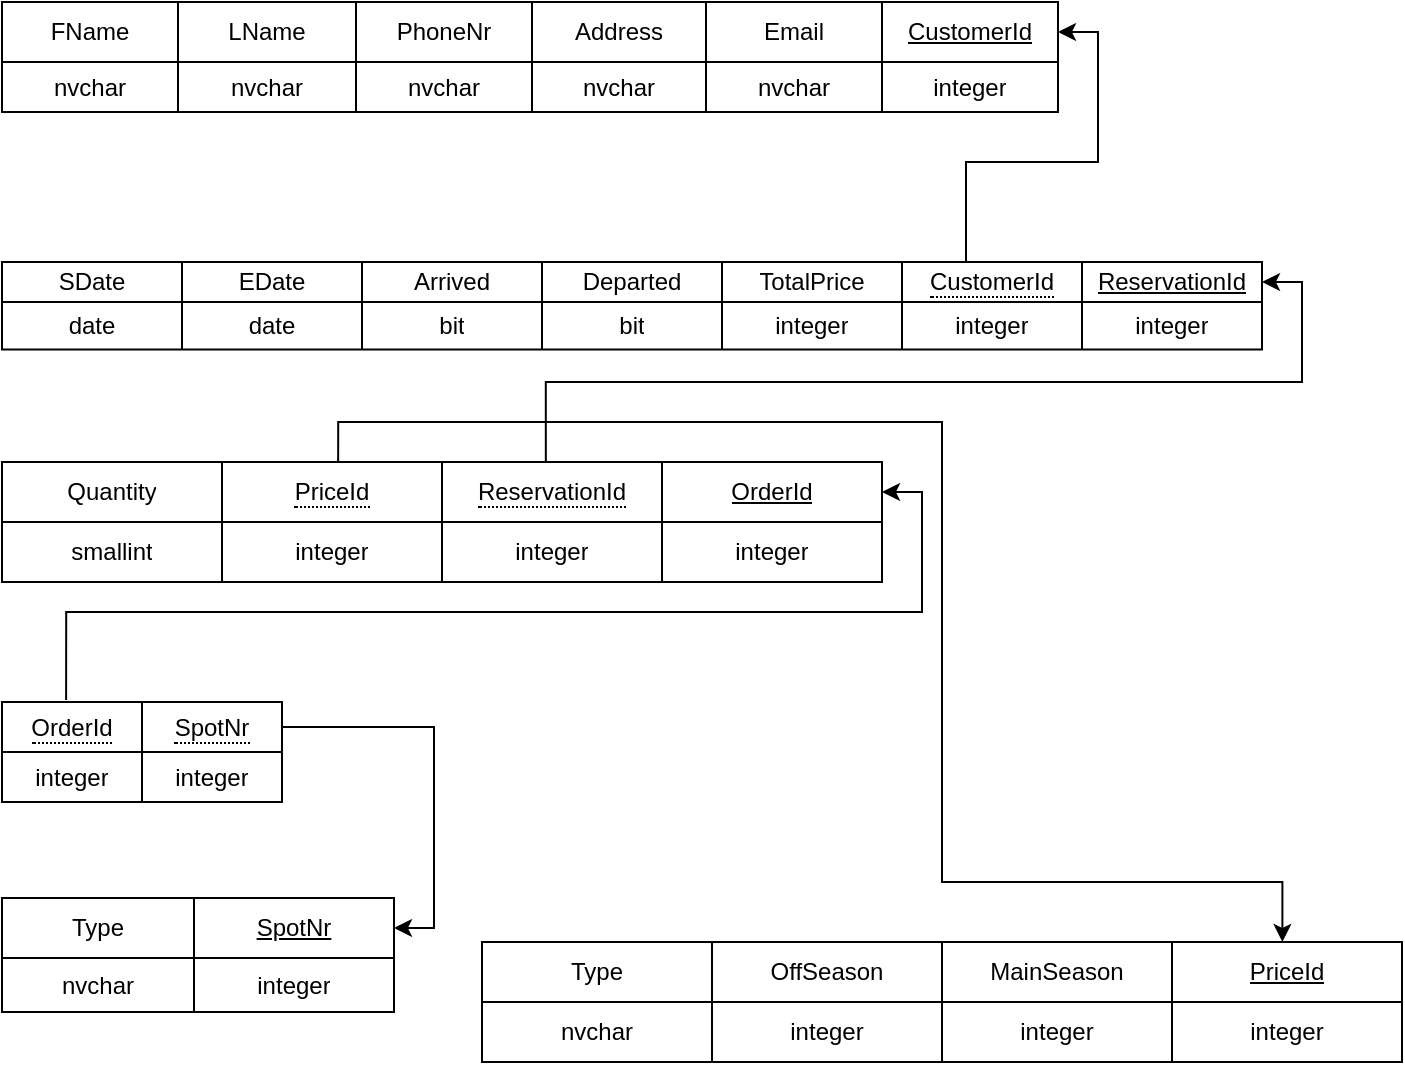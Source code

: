 <mxfile version="15.3.8" type="device"><diagram id="tQJHUnWnZHZ0aZ3PGCRK" name="Page-1"><mxGraphModel dx="1422" dy="845" grid="0" gridSize="10" guides="1" tooltips="1" connect="1" arrows="1" fold="1" page="1" pageScale="1" pageWidth="827" pageHeight="1169" math="0" shadow="0"><root><mxCell id="0"/><mxCell id="1" parent="0"/><mxCell id="6qrHct2rIWOiaFqvZe8y-100" style="edgeStyle=orthogonalEdgeStyle;rounded=0;orthogonalLoop=1;jettySize=auto;html=1;entryX=0.702;entryY=0.05;entryDx=0;entryDy=0;entryPerimeter=0;exitX=1;exitY=0.5;exitDx=0;exitDy=0;startArrow=classic;startFill=1;endArrow=none;endFill=0;" parent="1" source="6qrHct2rIWOiaFqvZe8y-22" target="6qrHct2rIWOiaFqvZe8y-37" edge="1"><mxGeometry relative="1" as="geometry"><Array as="points"><mxPoint x="658" y="95"/><mxPoint x="658" y="160"/><mxPoint x="592" y="160"/><mxPoint x="592" y="211"/></Array></mxGeometry></mxCell><mxCell id="6qrHct2rIWOiaFqvZe8y-21" value="" style="shape=table;startSize=0;container=1;collapsible=0;childLayout=tableLayout;" parent="1" vertex="1"><mxGeometry x="110" y="80" width="528" height="55" as="geometry"/></mxCell><mxCell id="6qrHct2rIWOiaFqvZe8y-22" value="" style="shape=partialRectangle;collapsible=0;dropTarget=0;pointerEvents=0;fillColor=none;top=0;left=0;bottom=0;right=0;points=[[0,0.5],[1,0.5]];portConstraint=eastwest;" parent="6qrHct2rIWOiaFqvZe8y-21" vertex="1"><mxGeometry width="528" height="30" as="geometry"/></mxCell><mxCell id="6qrHct2rIWOiaFqvZe8y-23" value="FName" style="shape=partialRectangle;html=1;whiteSpace=wrap;connectable=0;overflow=hidden;fillColor=none;top=0;left=0;bottom=0;right=0;pointerEvents=1;" parent="6qrHct2rIWOiaFqvZe8y-22" vertex="1"><mxGeometry width="88" height="30" as="geometry"><mxRectangle width="88" height="30" as="alternateBounds"/></mxGeometry></mxCell><mxCell id="6qrHct2rIWOiaFqvZe8y-24" value="LName" style="shape=partialRectangle;html=1;whiteSpace=wrap;connectable=0;overflow=hidden;fillColor=none;top=0;left=0;bottom=0;right=0;pointerEvents=1;" parent="6qrHct2rIWOiaFqvZe8y-22" vertex="1"><mxGeometry x="88" width="89" height="30" as="geometry"><mxRectangle width="89" height="30" as="alternateBounds"/></mxGeometry></mxCell><mxCell id="6qrHct2rIWOiaFqvZe8y-25" value="PhoneNr" style="shape=partialRectangle;html=1;whiteSpace=wrap;connectable=0;overflow=hidden;fillColor=none;top=0;left=0;bottom=0;right=0;pointerEvents=1;" parent="6qrHct2rIWOiaFqvZe8y-22" vertex="1"><mxGeometry x="177" width="88" height="30" as="geometry"><mxRectangle width="88" height="30" as="alternateBounds"/></mxGeometry></mxCell><mxCell id="6qrHct2rIWOiaFqvZe8y-26" value="Address" style="shape=partialRectangle;html=1;whiteSpace=wrap;connectable=0;overflow=hidden;fillColor=none;top=0;left=0;bottom=0;right=0;pointerEvents=1;" parent="6qrHct2rIWOiaFqvZe8y-22" vertex="1"><mxGeometry x="265" width="87" height="30" as="geometry"><mxRectangle width="87" height="30" as="alternateBounds"/></mxGeometry></mxCell><mxCell id="6qrHct2rIWOiaFqvZe8y-27" value="Email" style="shape=partialRectangle;html=1;whiteSpace=wrap;connectable=0;overflow=hidden;fillColor=none;top=0;left=0;bottom=0;right=0;pointerEvents=1;" parent="6qrHct2rIWOiaFqvZe8y-22" vertex="1"><mxGeometry x="352" width="88" height="30" as="geometry"><mxRectangle width="88" height="30" as="alternateBounds"/></mxGeometry></mxCell><mxCell id="6qrHct2rIWOiaFqvZe8y-28" value="&lt;u&gt;CustomerId&lt;/u&gt;" style="shape=partialRectangle;html=1;whiteSpace=wrap;connectable=0;overflow=hidden;fillColor=none;top=0;left=0;bottom=0;right=0;pointerEvents=1;" parent="6qrHct2rIWOiaFqvZe8y-22" vertex="1"><mxGeometry x="440" width="88" height="30" as="geometry"><mxRectangle width="88" height="30" as="alternateBounds"/></mxGeometry></mxCell><mxCell id="6qrHct2rIWOiaFqvZe8y-29" value="" style="shape=partialRectangle;collapsible=0;dropTarget=0;pointerEvents=0;fillColor=none;top=0;left=0;bottom=0;right=0;points=[[0,0.5],[1,0.5]];portConstraint=eastwest;" parent="6qrHct2rIWOiaFqvZe8y-21" vertex="1"><mxGeometry y="30" width="528" height="25" as="geometry"/></mxCell><mxCell id="6qrHct2rIWOiaFqvZe8y-30" value="nvchar" style="shape=partialRectangle;html=1;whiteSpace=wrap;connectable=0;overflow=hidden;fillColor=none;top=0;left=0;bottom=0;right=0;pointerEvents=1;" parent="6qrHct2rIWOiaFqvZe8y-29" vertex="1"><mxGeometry width="88" height="25" as="geometry"><mxRectangle width="88" height="25" as="alternateBounds"/></mxGeometry></mxCell><mxCell id="6qrHct2rIWOiaFqvZe8y-31" value="nvchar" style="shape=partialRectangle;html=1;whiteSpace=wrap;connectable=0;overflow=hidden;fillColor=none;top=0;left=0;bottom=0;right=0;pointerEvents=1;" parent="6qrHct2rIWOiaFqvZe8y-29" vertex="1"><mxGeometry x="88" width="89" height="25" as="geometry"><mxRectangle width="89" height="25" as="alternateBounds"/></mxGeometry></mxCell><mxCell id="6qrHct2rIWOiaFqvZe8y-32" value="nvchar" style="shape=partialRectangle;html=1;whiteSpace=wrap;connectable=0;overflow=hidden;fillColor=none;top=0;left=0;bottom=0;right=0;pointerEvents=1;" parent="6qrHct2rIWOiaFqvZe8y-29" vertex="1"><mxGeometry x="177" width="88" height="25" as="geometry"><mxRectangle width="88" height="25" as="alternateBounds"/></mxGeometry></mxCell><mxCell id="6qrHct2rIWOiaFqvZe8y-33" value="nvchar" style="shape=partialRectangle;html=1;whiteSpace=wrap;connectable=0;overflow=hidden;fillColor=none;top=0;left=0;bottom=0;right=0;pointerEvents=1;" parent="6qrHct2rIWOiaFqvZe8y-29" vertex="1"><mxGeometry x="265" width="87" height="25" as="geometry"><mxRectangle width="87" height="25" as="alternateBounds"/></mxGeometry></mxCell><mxCell id="6qrHct2rIWOiaFqvZe8y-34" value="nvchar" style="shape=partialRectangle;html=1;whiteSpace=wrap;connectable=0;overflow=hidden;fillColor=none;top=0;left=0;bottom=0;right=0;pointerEvents=1;" parent="6qrHct2rIWOiaFqvZe8y-29" vertex="1"><mxGeometry x="352" width="88" height="25" as="geometry"><mxRectangle width="88" height="25" as="alternateBounds"/></mxGeometry></mxCell><mxCell id="6qrHct2rIWOiaFqvZe8y-35" value="integer" style="shape=partialRectangle;html=1;whiteSpace=wrap;connectable=0;overflow=hidden;fillColor=none;top=0;left=0;bottom=0;right=0;pointerEvents=1;" parent="6qrHct2rIWOiaFqvZe8y-29" vertex="1"><mxGeometry x="440" width="88" height="25" as="geometry"><mxRectangle width="88" height="25" as="alternateBounds"/></mxGeometry></mxCell><mxCell id="6qrHct2rIWOiaFqvZe8y-36" value="" style="shape=table;startSize=0;container=1;collapsible=0;childLayout=tableLayout;" parent="1" vertex="1"><mxGeometry x="110" y="210" width="630" height="43.75" as="geometry"/></mxCell><mxCell id="6qrHct2rIWOiaFqvZe8y-37" value="" style="shape=partialRectangle;collapsible=0;dropTarget=0;pointerEvents=0;fillColor=none;top=0;left=0;bottom=0;right=0;points=[[0,0.5],[1,0.5]];portConstraint=eastwest;" parent="6qrHct2rIWOiaFqvZe8y-36" vertex="1"><mxGeometry width="630" height="20" as="geometry"/></mxCell><mxCell id="6qrHct2rIWOiaFqvZe8y-38" value="SDate" style="shape=partialRectangle;html=1;whiteSpace=wrap;connectable=0;overflow=hidden;fillColor=none;top=0;left=0;bottom=0;right=0;pointerEvents=1;" parent="6qrHct2rIWOiaFqvZe8y-37" vertex="1"><mxGeometry width="90" height="20" as="geometry"><mxRectangle width="90" height="20" as="alternateBounds"/></mxGeometry></mxCell><mxCell id="6qrHct2rIWOiaFqvZe8y-39" value="EDate" style="shape=partialRectangle;html=1;whiteSpace=wrap;connectable=0;overflow=hidden;fillColor=none;top=0;left=0;bottom=0;right=0;pointerEvents=1;" parent="6qrHct2rIWOiaFqvZe8y-37" vertex="1"><mxGeometry x="90" width="90" height="20" as="geometry"><mxRectangle width="90" height="20" as="alternateBounds"/></mxGeometry></mxCell><mxCell id="OQfgwqt8-wcPSQ_-LDFS-3" value="Arrived" style="shape=partialRectangle;html=1;whiteSpace=wrap;connectable=0;overflow=hidden;fillColor=none;top=0;left=0;bottom=0;right=0;pointerEvents=1;" vertex="1" parent="6qrHct2rIWOiaFqvZe8y-37"><mxGeometry x="180" width="90" height="20" as="geometry"><mxRectangle width="90" height="20" as="alternateBounds"/></mxGeometry></mxCell><mxCell id="OQfgwqt8-wcPSQ_-LDFS-8" value="Departed" style="shape=partialRectangle;html=1;whiteSpace=wrap;connectable=0;overflow=hidden;fillColor=none;top=0;left=0;bottom=0;right=0;pointerEvents=1;" vertex="1" parent="6qrHct2rIWOiaFqvZe8y-37"><mxGeometry x="270" width="90" height="20" as="geometry"><mxRectangle width="90" height="20" as="alternateBounds"/></mxGeometry></mxCell><mxCell id="OQfgwqt8-wcPSQ_-LDFS-6" value="TotalPrice" style="shape=partialRectangle;html=1;whiteSpace=wrap;connectable=0;overflow=hidden;fillColor=none;top=0;left=0;bottom=0;right=0;pointerEvents=1;" vertex="1" parent="6qrHct2rIWOiaFqvZe8y-37"><mxGeometry x="360" width="90" height="20" as="geometry"><mxRectangle width="90" height="20" as="alternateBounds"/></mxGeometry></mxCell><mxCell id="6qrHct2rIWOiaFqvZe8y-40" value="&lt;div style=&quot;border-bottom: 1px dotted black&quot;&gt;CustomerId&lt;/div&gt;" style="shape=partialRectangle;html=1;whiteSpace=wrap;connectable=0;overflow=hidden;fillColor=none;top=0;left=0;bottom=0;right=0;pointerEvents=1;" parent="6qrHct2rIWOiaFqvZe8y-37" vertex="1"><mxGeometry x="450" width="90" height="20" as="geometry"><mxRectangle width="90" height="20" as="alternateBounds"/></mxGeometry></mxCell><mxCell id="6qrHct2rIWOiaFqvZe8y-41" value="&lt;u&gt;ReservationId&lt;/u&gt;" style="shape=partialRectangle;html=1;whiteSpace=wrap;connectable=0;overflow=hidden;fillColor=none;top=0;left=0;bottom=0;right=0;pointerEvents=1;" parent="6qrHct2rIWOiaFqvZe8y-37" vertex="1"><mxGeometry x="540" width="90" height="20" as="geometry"><mxRectangle width="90" height="20" as="alternateBounds"/></mxGeometry></mxCell><mxCell id="6qrHct2rIWOiaFqvZe8y-42" value="" style="shape=partialRectangle;collapsible=0;dropTarget=0;pointerEvents=0;fillColor=none;top=0;left=0;bottom=0;right=0;points=[[0,0.5],[1,0.5]];portConstraint=eastwest;" parent="6qrHct2rIWOiaFqvZe8y-36" vertex="1"><mxGeometry y="20" width="630" height="24" as="geometry"/></mxCell><mxCell id="6qrHct2rIWOiaFqvZe8y-43" value="date" style="shape=partialRectangle;html=1;whiteSpace=wrap;connectable=0;overflow=hidden;fillColor=none;top=0;left=0;bottom=0;right=0;pointerEvents=1;" parent="6qrHct2rIWOiaFqvZe8y-42" vertex="1"><mxGeometry width="90" height="24" as="geometry"><mxRectangle width="90" height="24" as="alternateBounds"/></mxGeometry></mxCell><mxCell id="6qrHct2rIWOiaFqvZe8y-44" value="date" style="shape=partialRectangle;html=1;whiteSpace=wrap;connectable=0;overflow=hidden;fillColor=none;top=0;left=0;bottom=0;right=0;pointerEvents=1;" parent="6qrHct2rIWOiaFqvZe8y-42" vertex="1"><mxGeometry x="90" width="90" height="24" as="geometry"><mxRectangle width="90" height="24" as="alternateBounds"/></mxGeometry></mxCell><mxCell id="OQfgwqt8-wcPSQ_-LDFS-4" value="bit" style="shape=partialRectangle;html=1;whiteSpace=wrap;connectable=0;overflow=hidden;fillColor=none;top=0;left=0;bottom=0;right=0;pointerEvents=1;" vertex="1" parent="6qrHct2rIWOiaFqvZe8y-42"><mxGeometry x="180" width="90" height="24" as="geometry"><mxRectangle width="90" height="24" as="alternateBounds"/></mxGeometry></mxCell><mxCell id="OQfgwqt8-wcPSQ_-LDFS-9" value="bit" style="shape=partialRectangle;html=1;whiteSpace=wrap;connectable=0;overflow=hidden;fillColor=none;top=0;left=0;bottom=0;right=0;pointerEvents=1;" vertex="1" parent="6qrHct2rIWOiaFqvZe8y-42"><mxGeometry x="270" width="90" height="24" as="geometry"><mxRectangle width="90" height="24" as="alternateBounds"/></mxGeometry></mxCell><mxCell id="OQfgwqt8-wcPSQ_-LDFS-7" value="integer" style="shape=partialRectangle;html=1;whiteSpace=wrap;connectable=0;overflow=hidden;fillColor=none;top=0;left=0;bottom=0;right=0;pointerEvents=1;" vertex="1" parent="6qrHct2rIWOiaFqvZe8y-42"><mxGeometry x="360" width="90" height="24" as="geometry"><mxRectangle width="90" height="24" as="alternateBounds"/></mxGeometry></mxCell><mxCell id="6qrHct2rIWOiaFqvZe8y-45" value="integer" style="shape=partialRectangle;html=1;whiteSpace=wrap;connectable=0;overflow=hidden;fillColor=none;top=0;left=0;bottom=0;right=0;pointerEvents=1;" parent="6qrHct2rIWOiaFqvZe8y-42" vertex="1"><mxGeometry x="450" width="90" height="24" as="geometry"><mxRectangle width="90" height="24" as="alternateBounds"/></mxGeometry></mxCell><mxCell id="6qrHct2rIWOiaFqvZe8y-46" value="integer" style="shape=partialRectangle;html=1;whiteSpace=wrap;connectable=0;overflow=hidden;fillColor=none;top=0;left=0;bottom=0;right=0;pointerEvents=1;" parent="6qrHct2rIWOiaFqvZe8y-42" vertex="1"><mxGeometry x="540" width="90" height="24" as="geometry"><mxRectangle width="90" height="24" as="alternateBounds"/></mxGeometry></mxCell><mxCell id="6qrHct2rIWOiaFqvZe8y-47" value="" style="shape=table;startSize=0;container=1;collapsible=0;childLayout=tableLayout;" parent="1" vertex="1"><mxGeometry x="110" y="528" width="196" height="57" as="geometry"/></mxCell><mxCell id="6qrHct2rIWOiaFqvZe8y-48" value="" style="shape=partialRectangle;collapsible=0;dropTarget=0;pointerEvents=0;fillColor=none;top=0;left=0;bottom=0;right=0;points=[[0,0.5],[1,0.5]];portConstraint=eastwest;" parent="6qrHct2rIWOiaFqvZe8y-47" vertex="1"><mxGeometry width="196" height="30" as="geometry"/></mxCell><mxCell id="6qrHct2rIWOiaFqvZe8y-49" value="Type" style="shape=partialRectangle;html=1;whiteSpace=wrap;connectable=0;overflow=hidden;fillColor=none;top=0;left=0;bottom=0;right=0;pointerEvents=1;" parent="6qrHct2rIWOiaFqvZe8y-48" vertex="1"><mxGeometry width="96" height="30" as="geometry"><mxRectangle width="96" height="30" as="alternateBounds"/></mxGeometry></mxCell><mxCell id="6qrHct2rIWOiaFqvZe8y-51" value="&lt;u&gt;SpotNr&lt;/u&gt;" style="shape=partialRectangle;html=1;whiteSpace=wrap;connectable=0;overflow=hidden;fillColor=none;top=0;left=0;bottom=0;right=0;pointerEvents=1;" parent="6qrHct2rIWOiaFqvZe8y-48" vertex="1"><mxGeometry x="96" width="100" height="30" as="geometry"><mxRectangle width="100" height="30" as="alternateBounds"/></mxGeometry></mxCell><mxCell id="6qrHct2rIWOiaFqvZe8y-52" value="" style="shape=partialRectangle;collapsible=0;dropTarget=0;pointerEvents=0;fillColor=none;top=0;left=0;bottom=0;right=0;points=[[0,0.5],[1,0.5]];portConstraint=eastwest;" parent="6qrHct2rIWOiaFqvZe8y-47" vertex="1"><mxGeometry y="30" width="196" height="27" as="geometry"/></mxCell><mxCell id="6qrHct2rIWOiaFqvZe8y-53" value="nvchar" style="shape=partialRectangle;html=1;whiteSpace=wrap;connectable=0;overflow=hidden;fillColor=none;top=0;left=0;bottom=0;right=0;pointerEvents=1;" parent="6qrHct2rIWOiaFqvZe8y-52" vertex="1"><mxGeometry width="96" height="27" as="geometry"><mxRectangle width="96" height="27" as="alternateBounds"/></mxGeometry></mxCell><mxCell id="6qrHct2rIWOiaFqvZe8y-55" value="integer" style="shape=partialRectangle;html=1;whiteSpace=wrap;connectable=0;overflow=hidden;fillColor=none;top=0;left=0;bottom=0;right=0;pointerEvents=1;" parent="6qrHct2rIWOiaFqvZe8y-52" vertex="1"><mxGeometry x="96" width="100" height="27" as="geometry"><mxRectangle width="100" height="27" as="alternateBounds"/></mxGeometry></mxCell><mxCell id="6qrHct2rIWOiaFqvZe8y-102" style="edgeStyle=orthogonalEdgeStyle;rounded=0;orthogonalLoop=1;jettySize=auto;html=1;startArrow=none;startFill=0;endArrow=classic;endFill=1;exitX=0.618;exitY=0;exitDx=0;exitDy=0;exitPerimeter=0;entryX=1;entryY=0.5;entryDx=0;entryDy=0;" parent="1" source="6qrHct2rIWOiaFqvZe8y-61" target="6qrHct2rIWOiaFqvZe8y-37" edge="1"><mxGeometry relative="1" as="geometry"/></mxCell><mxCell id="6qrHct2rIWOiaFqvZe8y-105" style="edgeStyle=orthogonalEdgeStyle;rounded=0;orthogonalLoop=1;jettySize=auto;html=1;entryX=0.87;entryY=0;entryDx=0;entryDy=0;entryPerimeter=0;startArrow=none;startFill=0;endArrow=classic;endFill=1;exitX=0.382;exitY=0;exitDx=0;exitDy=0;exitPerimeter=0;" parent="1" source="6qrHct2rIWOiaFqvZe8y-61" target="6qrHct2rIWOiaFqvZe8y-71" edge="1"><mxGeometry relative="1" as="geometry"><Array as="points"><mxPoint x="278" y="290"/><mxPoint x="580" y="290"/><mxPoint x="580" y="520"/><mxPoint x="750" y="520"/></Array></mxGeometry></mxCell><mxCell id="6qrHct2rIWOiaFqvZe8y-60" value="" style="shape=table;startSize=0;container=1;collapsible=0;childLayout=tableLayout;" parent="1" vertex="1"><mxGeometry x="110" y="310" width="440" height="60" as="geometry"/></mxCell><mxCell id="6qrHct2rIWOiaFqvZe8y-61" value="" style="shape=partialRectangle;collapsible=0;dropTarget=0;pointerEvents=0;fillColor=none;top=0;left=0;bottom=0;right=0;points=[[0,0.5],[1,0.5]];portConstraint=eastwest;" parent="6qrHct2rIWOiaFqvZe8y-60" vertex="1"><mxGeometry width="440" height="30" as="geometry"/></mxCell><mxCell id="6qrHct2rIWOiaFqvZe8y-62" value="Quantity" style="shape=partialRectangle;html=1;whiteSpace=wrap;connectable=0;overflow=hidden;fillColor=none;top=0;left=0;bottom=0;right=0;pointerEvents=1;" parent="6qrHct2rIWOiaFqvZe8y-61" vertex="1"><mxGeometry width="110" height="30" as="geometry"><mxRectangle width="110" height="30" as="alternateBounds"/></mxGeometry></mxCell><mxCell id="6qrHct2rIWOiaFqvZe8y-63" value="&lt;div style=&quot;border-bottom: 1px dotted&quot;&gt;PriceId&lt;/div&gt;" style="shape=partialRectangle;html=1;whiteSpace=wrap;connectable=0;overflow=hidden;fillColor=none;top=0;left=0;bottom=0;right=0;pointerEvents=1;" parent="6qrHct2rIWOiaFqvZe8y-61" vertex="1"><mxGeometry x="110" width="110" height="30" as="geometry"><mxRectangle width="110" height="30" as="alternateBounds"/></mxGeometry></mxCell><mxCell id="6qrHct2rIWOiaFqvZe8y-83" value="&lt;div style=&quot;border-bottom: 1px dotted&quot;&gt;ReservationId&lt;/div&gt;" style="shape=partialRectangle;html=1;whiteSpace=wrap;connectable=0;overflow=hidden;fillColor=none;top=0;left=0;bottom=0;right=0;pointerEvents=1;" parent="6qrHct2rIWOiaFqvZe8y-61" vertex="1"><mxGeometry x="220" width="110" height="30" as="geometry"><mxRectangle width="110" height="30" as="alternateBounds"/></mxGeometry></mxCell><mxCell id="6qrHct2rIWOiaFqvZe8y-64" value="&lt;u&gt;OrderId&lt;/u&gt;" style="shape=partialRectangle;html=1;whiteSpace=wrap;connectable=0;overflow=hidden;fillColor=none;top=0;left=0;bottom=0;right=0;pointerEvents=1;" parent="6qrHct2rIWOiaFqvZe8y-61" vertex="1"><mxGeometry x="330" width="110" height="30" as="geometry"><mxRectangle width="110" height="30" as="alternateBounds"/></mxGeometry></mxCell><mxCell id="6qrHct2rIWOiaFqvZe8y-65" value="" style="shape=partialRectangle;collapsible=0;dropTarget=0;pointerEvents=0;fillColor=none;top=0;left=0;bottom=0;right=0;points=[[0,0.5],[1,0.5]];portConstraint=eastwest;" parent="6qrHct2rIWOiaFqvZe8y-60" vertex="1"><mxGeometry y="30" width="440" height="30" as="geometry"/></mxCell><mxCell id="6qrHct2rIWOiaFqvZe8y-66" value="smallint" style="shape=partialRectangle;html=1;whiteSpace=wrap;connectable=0;overflow=hidden;fillColor=none;top=0;left=0;bottom=0;right=0;pointerEvents=1;" parent="6qrHct2rIWOiaFqvZe8y-65" vertex="1"><mxGeometry width="110" height="30" as="geometry"><mxRectangle width="110" height="30" as="alternateBounds"/></mxGeometry></mxCell><mxCell id="6qrHct2rIWOiaFqvZe8y-67" value="integer" style="shape=partialRectangle;html=1;whiteSpace=wrap;connectable=0;overflow=hidden;fillColor=none;top=0;left=0;bottom=0;right=0;pointerEvents=1;" parent="6qrHct2rIWOiaFqvZe8y-65" vertex="1"><mxGeometry x="110" width="110" height="30" as="geometry"><mxRectangle width="110" height="30" as="alternateBounds"/></mxGeometry></mxCell><mxCell id="6qrHct2rIWOiaFqvZe8y-84" value="integer" style="shape=partialRectangle;html=1;whiteSpace=wrap;connectable=0;overflow=hidden;fillColor=none;top=0;left=0;bottom=0;right=0;pointerEvents=1;" parent="6qrHct2rIWOiaFqvZe8y-65" vertex="1"><mxGeometry x="220" width="110" height="30" as="geometry"><mxRectangle width="110" height="30" as="alternateBounds"/></mxGeometry></mxCell><mxCell id="6qrHct2rIWOiaFqvZe8y-68" value="integer" style="shape=partialRectangle;html=1;whiteSpace=wrap;connectable=0;overflow=hidden;fillColor=none;top=0;left=0;bottom=0;right=0;pointerEvents=1;" parent="6qrHct2rIWOiaFqvZe8y-65" vertex="1"><mxGeometry x="330" width="110" height="30" as="geometry"><mxRectangle width="110" height="30" as="alternateBounds"/></mxGeometry></mxCell><mxCell id="6qrHct2rIWOiaFqvZe8y-70" value="" style="shape=table;startSize=0;container=1;collapsible=0;childLayout=tableLayout;" parent="1" vertex="1"><mxGeometry x="350" y="550" width="460" height="60" as="geometry"/></mxCell><mxCell id="6qrHct2rIWOiaFqvZe8y-71" value="" style="shape=partialRectangle;collapsible=0;dropTarget=0;pointerEvents=0;fillColor=none;top=0;left=0;bottom=0;right=0;points=[[0,0.5],[1,0.5]];portConstraint=eastwest;" parent="6qrHct2rIWOiaFqvZe8y-70" vertex="1"><mxGeometry width="460" height="30" as="geometry"/></mxCell><mxCell id="6qrHct2rIWOiaFqvZe8y-72" value="Type" style="shape=partialRectangle;html=1;whiteSpace=wrap;connectable=0;overflow=hidden;fillColor=none;top=0;left=0;bottom=0;right=0;pointerEvents=1;" parent="6qrHct2rIWOiaFqvZe8y-71" vertex="1"><mxGeometry width="115" height="30" as="geometry"><mxRectangle width="115" height="30" as="alternateBounds"/></mxGeometry></mxCell><mxCell id="6qrHct2rIWOiaFqvZe8y-73" value="OffSeason" style="shape=partialRectangle;html=1;whiteSpace=wrap;connectable=0;overflow=hidden;fillColor=none;top=0;left=0;bottom=0;right=0;pointerEvents=1;" parent="6qrHct2rIWOiaFqvZe8y-71" vertex="1"><mxGeometry x="115" width="115" height="30" as="geometry"><mxRectangle width="115" height="30" as="alternateBounds"/></mxGeometry></mxCell><mxCell id="6qrHct2rIWOiaFqvZe8y-74" value="MainSeason" style="shape=partialRectangle;html=1;whiteSpace=wrap;connectable=0;overflow=hidden;fillColor=none;top=0;left=0;bottom=0;right=0;pointerEvents=1;" parent="6qrHct2rIWOiaFqvZe8y-71" vertex="1"><mxGeometry x="230" width="115" height="30" as="geometry"><mxRectangle width="115" height="30" as="alternateBounds"/></mxGeometry></mxCell><mxCell id="6qrHct2rIWOiaFqvZe8y-75" value="&lt;u&gt;PriceId&lt;/u&gt;" style="shape=partialRectangle;html=1;whiteSpace=wrap;connectable=0;overflow=hidden;fillColor=none;top=0;left=0;bottom=0;right=0;pointerEvents=1;" parent="6qrHct2rIWOiaFqvZe8y-71" vertex="1"><mxGeometry x="345" width="115" height="30" as="geometry"><mxRectangle width="115" height="30" as="alternateBounds"/></mxGeometry></mxCell><mxCell id="6qrHct2rIWOiaFqvZe8y-76" value="" style="shape=partialRectangle;collapsible=0;dropTarget=0;pointerEvents=0;fillColor=none;top=0;left=0;bottom=0;right=0;points=[[0,0.5],[1,0.5]];portConstraint=eastwest;" parent="6qrHct2rIWOiaFqvZe8y-70" vertex="1"><mxGeometry y="30" width="460" height="30" as="geometry"/></mxCell><mxCell id="6qrHct2rIWOiaFqvZe8y-77" value="nvchar" style="shape=partialRectangle;html=1;whiteSpace=wrap;connectable=0;overflow=hidden;fillColor=none;top=0;left=0;bottom=0;right=0;pointerEvents=1;" parent="6qrHct2rIWOiaFqvZe8y-76" vertex="1"><mxGeometry width="115" height="30" as="geometry"><mxRectangle width="115" height="30" as="alternateBounds"/></mxGeometry></mxCell><mxCell id="6qrHct2rIWOiaFqvZe8y-78" value="integer" style="shape=partialRectangle;html=1;whiteSpace=wrap;connectable=0;overflow=hidden;fillColor=none;top=0;left=0;bottom=0;right=0;pointerEvents=1;" parent="6qrHct2rIWOiaFqvZe8y-76" vertex="1"><mxGeometry x="115" width="115" height="30" as="geometry"><mxRectangle width="115" height="30" as="alternateBounds"/></mxGeometry></mxCell><mxCell id="6qrHct2rIWOiaFqvZe8y-79" value="integer" style="shape=partialRectangle;html=1;whiteSpace=wrap;connectable=0;overflow=hidden;fillColor=none;top=0;left=0;bottom=0;right=0;pointerEvents=1;" parent="6qrHct2rIWOiaFqvZe8y-76" vertex="1"><mxGeometry x="230" width="115" height="30" as="geometry"><mxRectangle width="115" height="30" as="alternateBounds"/></mxGeometry></mxCell><mxCell id="6qrHct2rIWOiaFqvZe8y-80" value="integer" style="shape=partialRectangle;html=1;whiteSpace=wrap;connectable=0;overflow=hidden;fillColor=none;top=0;left=0;bottom=0;right=0;pointerEvents=1;" parent="6qrHct2rIWOiaFqvZe8y-76" vertex="1"><mxGeometry x="345" width="115" height="30" as="geometry"><mxRectangle width="115" height="30" as="alternateBounds"/></mxGeometry></mxCell><mxCell id="6qrHct2rIWOiaFqvZe8y-103" style="edgeStyle=orthogonalEdgeStyle;rounded=0;orthogonalLoop=1;jettySize=auto;html=1;startArrow=none;startFill=0;endArrow=classic;endFill=1;entryX=1;entryY=0.5;entryDx=0;entryDy=0;exitX=0.229;exitY=-0.04;exitDx=0;exitDy=0;exitPerimeter=0;" parent="1" source="6qrHct2rIWOiaFqvZe8y-93" target="6qrHct2rIWOiaFqvZe8y-61" edge="1"><mxGeometry relative="1" as="geometry"><mxPoint x="600" y="330" as="targetPoint"/></mxGeometry></mxCell><mxCell id="6qrHct2rIWOiaFqvZe8y-92" value="" style="shape=table;startSize=0;container=1;collapsible=0;childLayout=tableLayout;" parent="1" vertex="1"><mxGeometry x="110" y="430" width="140" height="50" as="geometry"/></mxCell><mxCell id="6qrHct2rIWOiaFqvZe8y-93" value="" style="shape=partialRectangle;collapsible=0;dropTarget=0;pointerEvents=0;fillColor=none;top=0;left=0;bottom=0;right=0;points=[[0,0.5],[1,0.5]];portConstraint=eastwest;" parent="6qrHct2rIWOiaFqvZe8y-92" vertex="1"><mxGeometry width="140" height="25" as="geometry"/></mxCell><mxCell id="6qrHct2rIWOiaFqvZe8y-94" value="&lt;div style=&quot;border-bottom: 1px dotted&quot;&gt;OrderId&lt;/div&gt;" style="shape=partialRectangle;html=1;whiteSpace=wrap;connectable=0;overflow=hidden;fillColor=none;top=0;left=0;bottom=0;right=0;pointerEvents=1;" parent="6qrHct2rIWOiaFqvZe8y-93" vertex="1"><mxGeometry width="70" height="25" as="geometry"><mxRectangle width="70" height="25" as="alternateBounds"/></mxGeometry></mxCell><mxCell id="6qrHct2rIWOiaFqvZe8y-95" value="&lt;div style=&quot;border-bottom: 1px dotted&quot;&gt;SpotNr&lt;/div&gt;" style="shape=partialRectangle;html=1;whiteSpace=wrap;connectable=0;overflow=hidden;fillColor=none;top=0;left=0;bottom=0;right=0;pointerEvents=1;" parent="6qrHct2rIWOiaFqvZe8y-93" vertex="1"><mxGeometry x="70" width="70" height="25" as="geometry"><mxRectangle width="70" height="25" as="alternateBounds"/></mxGeometry></mxCell><mxCell id="6qrHct2rIWOiaFqvZe8y-96" value="" style="shape=partialRectangle;collapsible=0;dropTarget=0;pointerEvents=0;fillColor=none;top=0;left=0;bottom=0;right=0;points=[[0,0.5],[1,0.5]];portConstraint=eastwest;" parent="6qrHct2rIWOiaFqvZe8y-92" vertex="1"><mxGeometry y="25" width="140" height="25" as="geometry"/></mxCell><mxCell id="6qrHct2rIWOiaFqvZe8y-97" value="integer" style="shape=partialRectangle;html=1;whiteSpace=wrap;connectable=0;overflow=hidden;fillColor=none;top=0;left=0;bottom=0;right=0;pointerEvents=1;" parent="6qrHct2rIWOiaFqvZe8y-96" vertex="1"><mxGeometry width="70" height="25" as="geometry"><mxRectangle width="70" height="25" as="alternateBounds"/></mxGeometry></mxCell><mxCell id="6qrHct2rIWOiaFqvZe8y-98" value="integer" style="shape=partialRectangle;html=1;whiteSpace=wrap;connectable=0;overflow=hidden;fillColor=none;top=0;left=0;bottom=0;right=0;pointerEvents=1;" parent="6qrHct2rIWOiaFqvZe8y-96" vertex="1"><mxGeometry x="70" width="70" height="25" as="geometry"><mxRectangle width="70" height="25" as="alternateBounds"/></mxGeometry></mxCell><mxCell id="6qrHct2rIWOiaFqvZe8y-104" style="edgeStyle=orthogonalEdgeStyle;rounded=0;orthogonalLoop=1;jettySize=auto;html=1;entryX=1;entryY=0.5;entryDx=0;entryDy=0;startArrow=none;startFill=0;endArrow=classic;endFill=1;" parent="1" source="6qrHct2rIWOiaFqvZe8y-93" target="6qrHct2rIWOiaFqvZe8y-48" edge="1"><mxGeometry relative="1" as="geometry"/></mxCell></root></mxGraphModel></diagram></mxfile>
